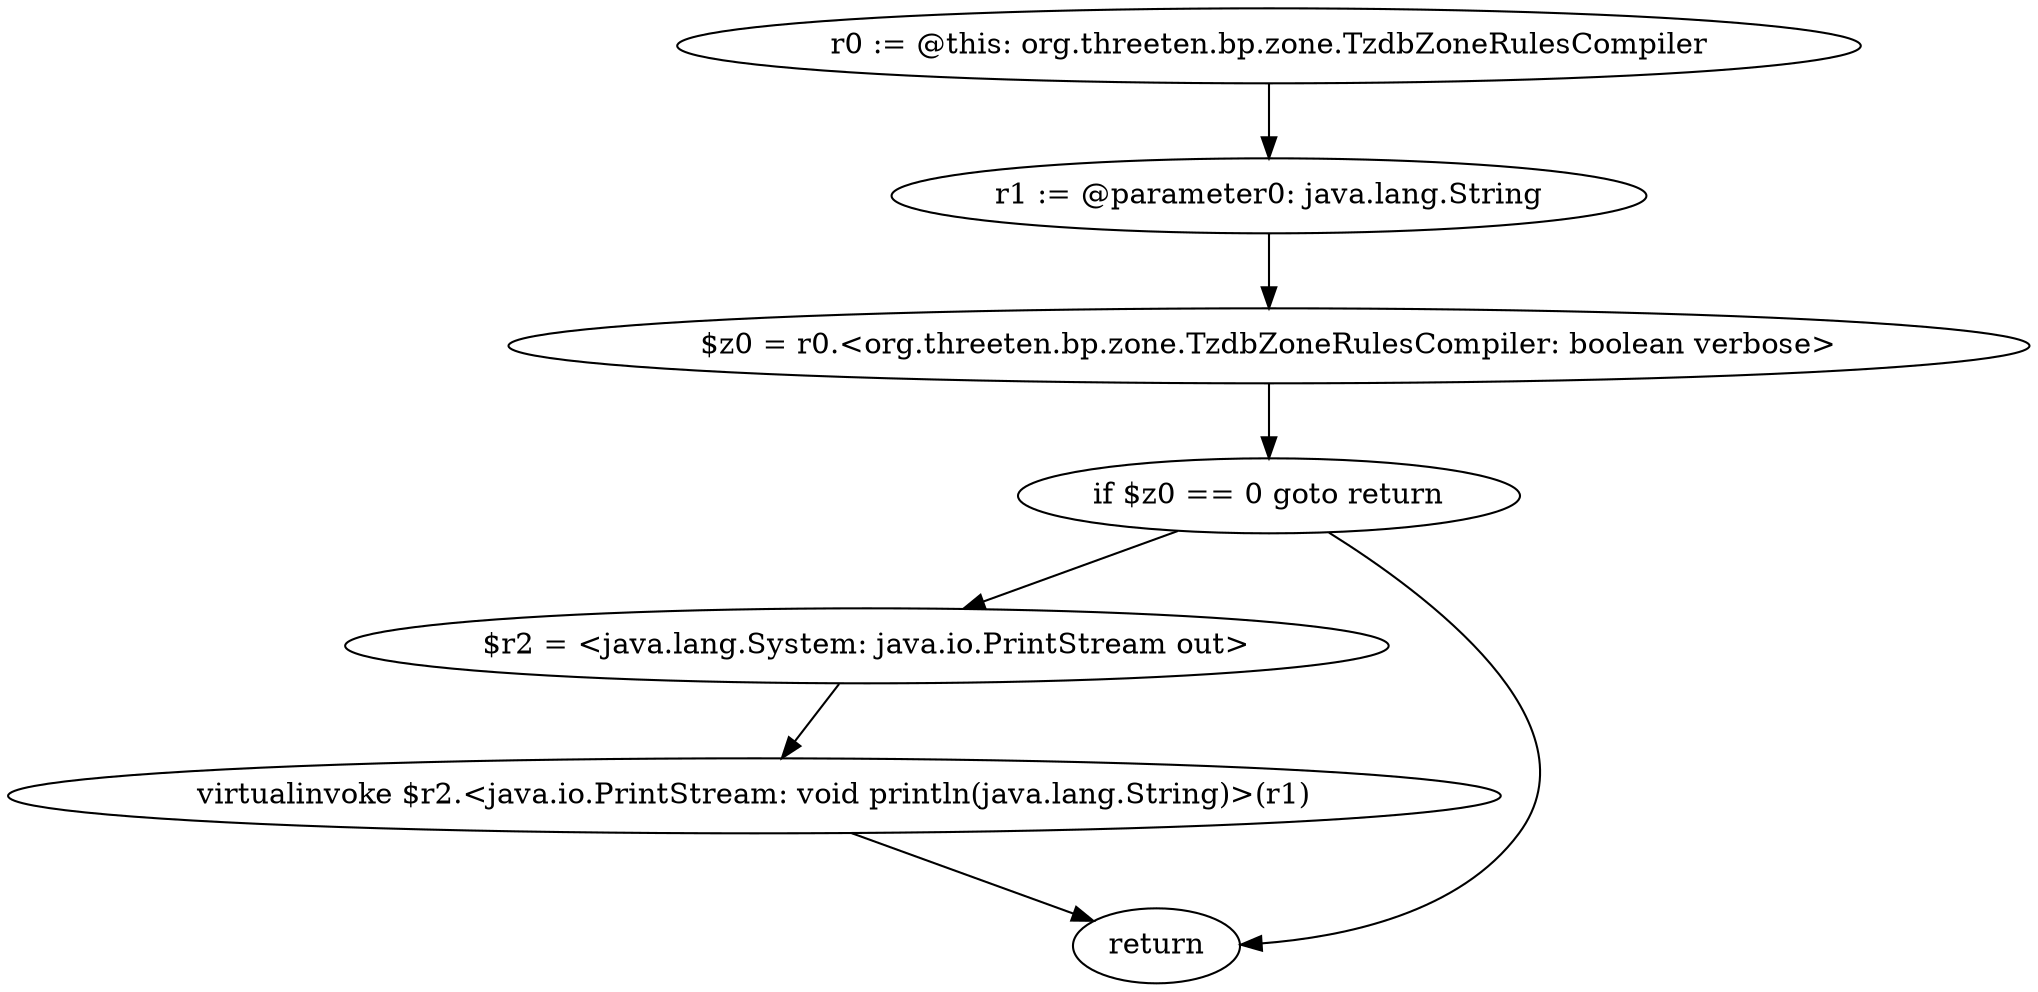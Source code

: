 digraph "unitGraph" {
    "r0 := @this: org.threeten.bp.zone.TzdbZoneRulesCompiler"
    "r1 := @parameter0: java.lang.String"
    "$z0 = r0.<org.threeten.bp.zone.TzdbZoneRulesCompiler: boolean verbose>"
    "if $z0 == 0 goto return"
    "$r2 = <java.lang.System: java.io.PrintStream out>"
    "virtualinvoke $r2.<java.io.PrintStream: void println(java.lang.String)>(r1)"
    "return"
    "r0 := @this: org.threeten.bp.zone.TzdbZoneRulesCompiler"->"r1 := @parameter0: java.lang.String";
    "r1 := @parameter0: java.lang.String"->"$z0 = r0.<org.threeten.bp.zone.TzdbZoneRulesCompiler: boolean verbose>";
    "$z0 = r0.<org.threeten.bp.zone.TzdbZoneRulesCompiler: boolean verbose>"->"if $z0 == 0 goto return";
    "if $z0 == 0 goto return"->"$r2 = <java.lang.System: java.io.PrintStream out>";
    "if $z0 == 0 goto return"->"return";
    "$r2 = <java.lang.System: java.io.PrintStream out>"->"virtualinvoke $r2.<java.io.PrintStream: void println(java.lang.String)>(r1)";
    "virtualinvoke $r2.<java.io.PrintStream: void println(java.lang.String)>(r1)"->"return";
}
